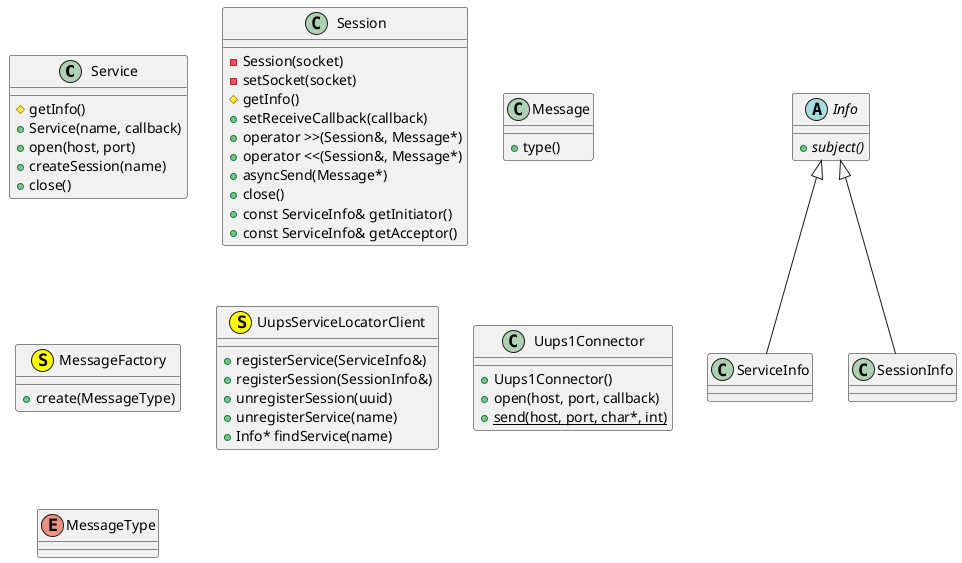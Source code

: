 @startuml
class Service {
# getInfo()
+ Service(name, callback)
+ open(host, port)
+ createSession(name)
+ close()
}
class Session {
- Session(socket)
- setSocket(socket)
# getInfo()
+ setReceiveCallback(callback)
+ operator >>(Session&, Message*)
+ operator <<(Session&, Message*)
+ asyncSend(Message*)
+ close()
+ const ServiceInfo& getInitiator()
+ const ServiceInfo& getAcceptor()
}
class Message {
+ type()
}
class MessageFactory << (S, yellow) >> {
+ create(MessageType)
}
class UupsServiceLocatorClient << (S, yellow) >> {
+ registerService(ServiceInfo&)
+ registerSession(SessionInfo&)
+ unregisterSession(uuid)
+ unregisterService(name)
+ Info* findService(name)
}
class Uups1Connector {
+ Uups1Connector()
+ open(host, port, callback)
+ {static} send(host, port, char*, int)
}
enum MessageType {
}
abstract class Info {
+ {abstract} subject()
}
class ServiceInfo
class SessionInfo
Info <|-- ServiceInfo
Info <|-- SessionInfo
@enduml
